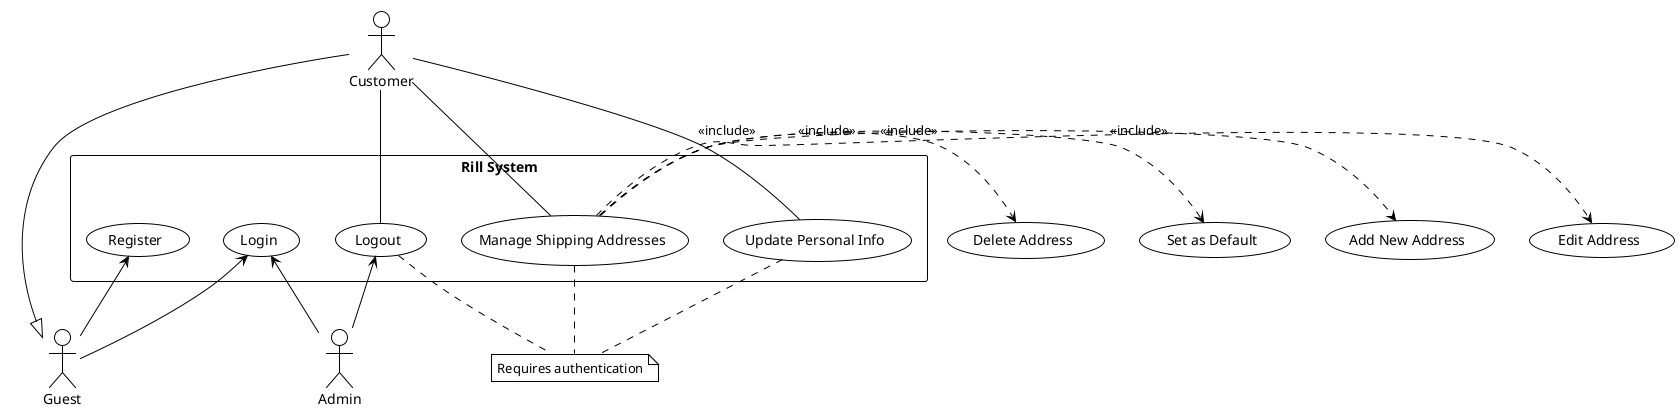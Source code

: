 @startuml "UC-1: Account & Profile Management"
' Layout improvement for better readability

!theme plain

actor Guest
actor Customer
actor Admin

Customer --|> Guest

rectangle "Rill System" {
  usecase "Register" as UC1
  usecase "Login" as UC2
  usecase "Logout" as UC2b
  usecase "Update Personal Info" as UC3
  usecase "Manage Shipping Addresses" as UC4
}

' Positioning actors
Guest -[hidden]down-> Customer
Admin -[hidden]down- UC2b

' Guest actions are on the left
Guest -up-> UC1
Guest -up-> UC2

' Admin actions are on the right
Admin -up-> UC2
Admin -up-> UC2b

' Customer actions are in the center
Customer -- UC2b
Customer -- UC3
Customer -- UC4

' Breakdown of Manage Shipping Addresses
UC4 .> (Add New Address) : <<include>>
UC4 .> (Edit Address) : <<include>>
UC4 .> (Delete Address) : <<include>>
UC4 .> (Set as Default) : <<include>>

note "Requires authentication" as N1
UC3 .. N1
UC4 .. N1
UC2b .. N1

@enduml
